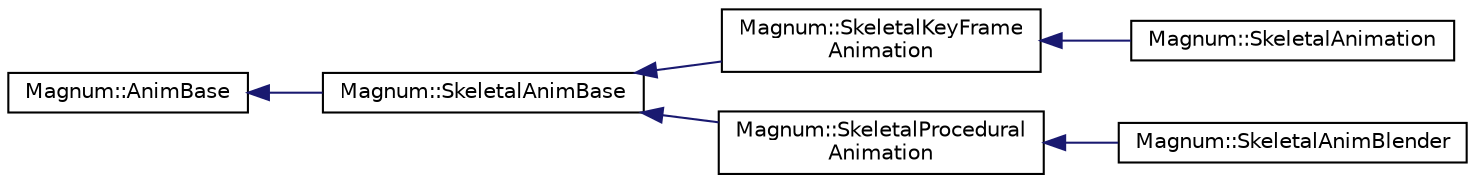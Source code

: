 digraph "圖形化之類別階層"
{
  edge [fontname="Helvetica",fontsize="10",labelfontname="Helvetica",labelfontsize="10"];
  node [fontname="Helvetica",fontsize="10",shape=record];
  rankdir="LR";
  Node1 [label="Magnum::AnimBase",height=0.2,width=0.4,color="black", fillcolor="white", style="filled",URL="$class_magnum_1_1_anim_base.html",tooltip="Base class For all type of Skeletal Animation. "];
  Node1 -> Node2 [dir="back",color="midnightblue",fontsize="10",style="solid",fontname="Helvetica"];
  Node2 [label="Magnum::SkeletalAnimBase",height=0.2,width=0.4,color="black", fillcolor="white", style="filled",URL="$class_magnum_1_1_skeletal_anim_base.html",tooltip="Base class For all type of Skeletal Animation. "];
  Node2 -> Node3 [dir="back",color="midnightblue",fontsize="10",style="solid",fontname="Helvetica"];
  Node3 [label="Magnum::SkeletalKeyFrame\lAnimation",height=0.2,width=0.4,color="black", fillcolor="white", style="filled",URL="$class_magnum_1_1_skeletal_key_frame_animation.html",tooltip="Base class For all type of Skeletal KeyFrame Animation. "];
  Node3 -> Node4 [dir="back",color="midnightblue",fontsize="10",style="solid",fontname="Helvetica"];
  Node4 [label="Magnum::SkeletalAnimation",height=0.2,width=0.4,color="black", fillcolor="white", style="filled",URL="$class_magnum_1_1_skeletal_animation.html",tooltip="TCB Spline data driven Animation. "];
  Node2 -> Node5 [dir="back",color="midnightblue",fontsize="10",style="solid",fontname="Helvetica"];
  Node5 [label="Magnum::SkeletalProcedural\lAnimation",height=0.2,width=0.4,color="black", fillcolor="white", style="filled",URL="$class_magnum_1_1_skeletal_procedural_animation.html",tooltip="Base class For all type of Skeletal Procedural Animation. "];
  Node5 -> Node6 [dir="back",color="midnightblue",fontsize="10",style="solid",fontname="Helvetica"];
  Node6 [label="Magnum::SkeletalAnimBlender",height=0.2,width=0.4,color="black", fillcolor="white", style="filled",URL="$class_magnum_1_1_skeletal_anim_blender.html",tooltip="Animation blender. "];
}
